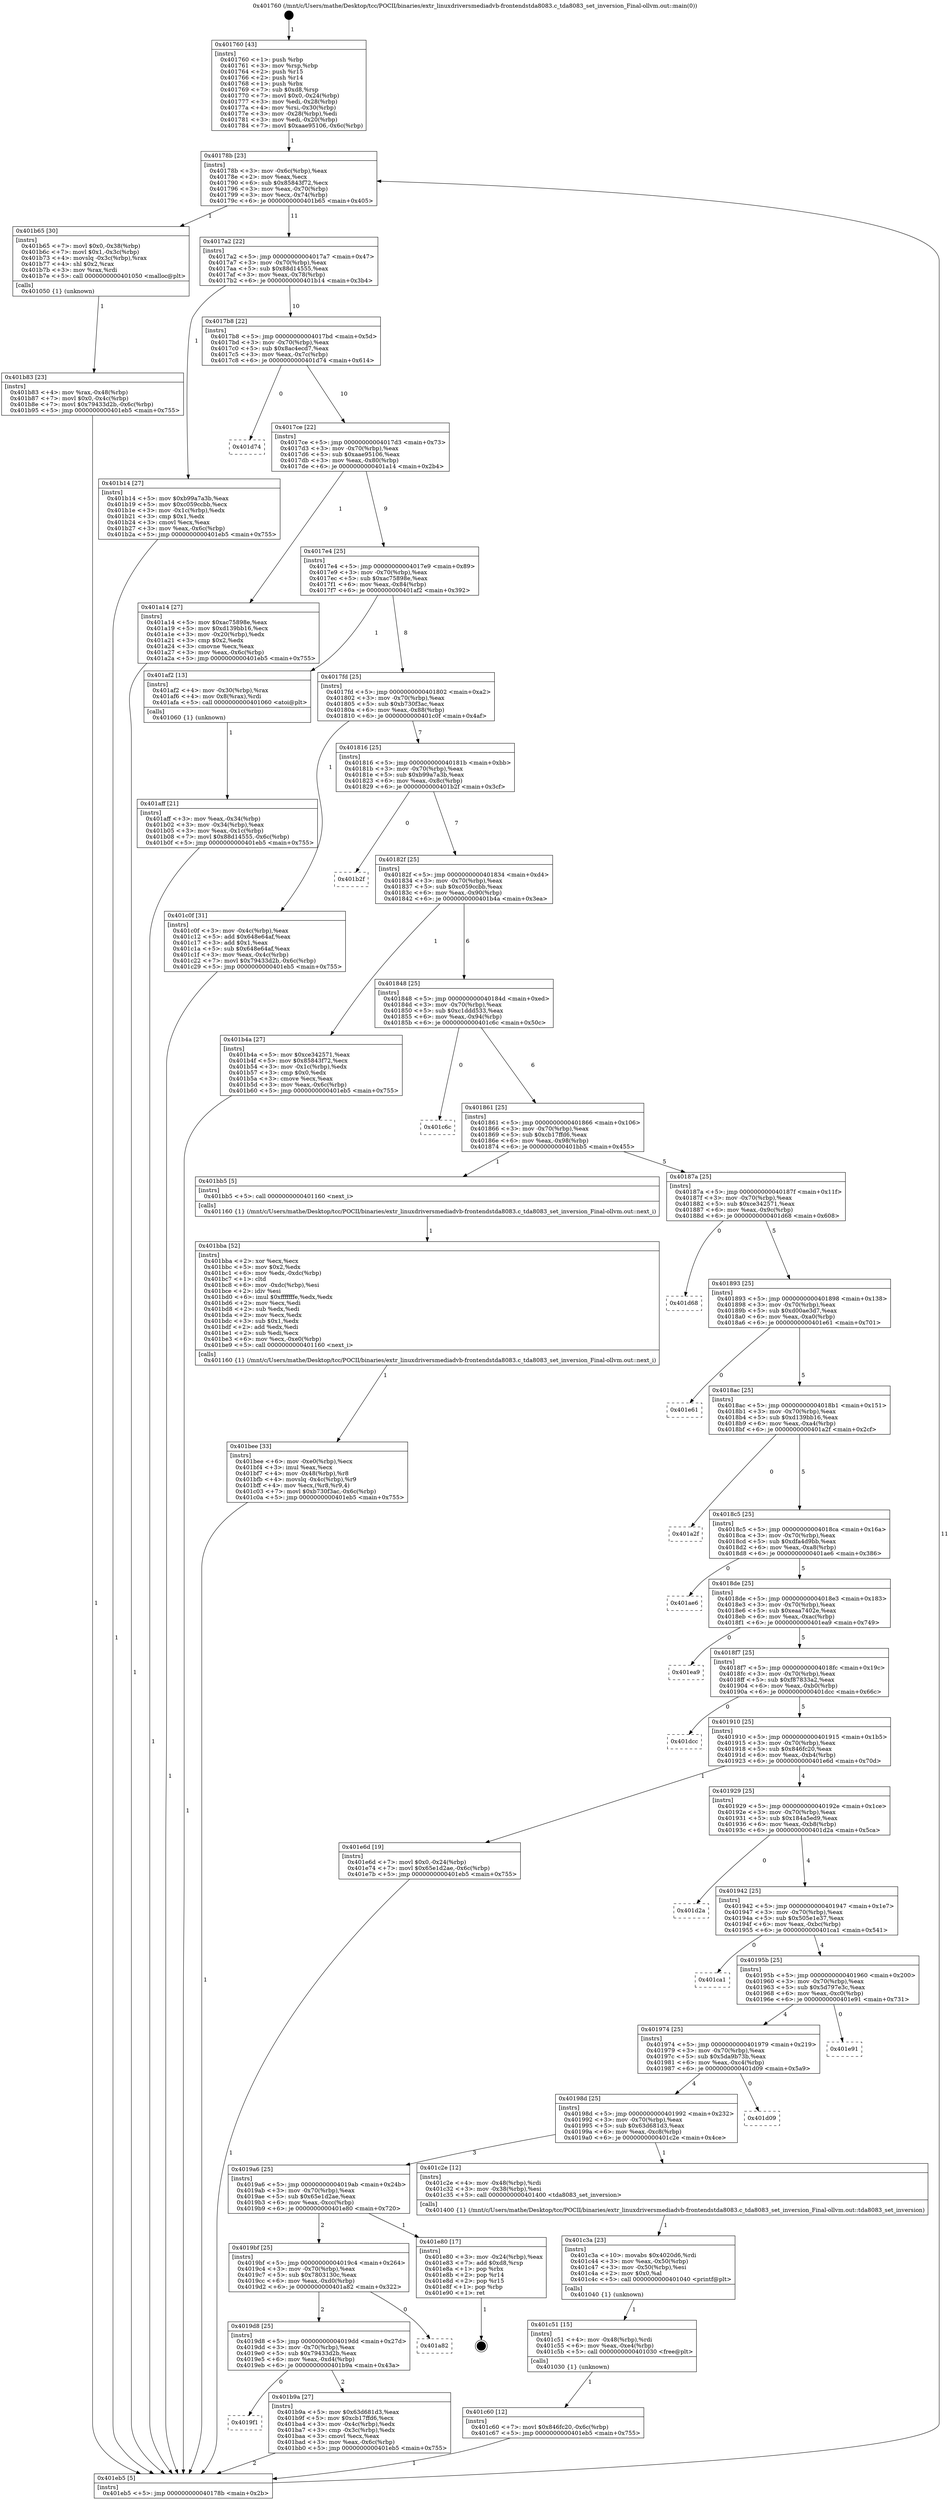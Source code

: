 digraph "0x401760" {
  label = "0x401760 (/mnt/c/Users/mathe/Desktop/tcc/POCII/binaries/extr_linuxdriversmediadvb-frontendstda8083.c_tda8083_set_inversion_Final-ollvm.out::main(0))"
  labelloc = "t"
  node[shape=record]

  Entry [label="",width=0.3,height=0.3,shape=circle,fillcolor=black,style=filled]
  "0x40178b" [label="{
     0x40178b [23]\l
     | [instrs]\l
     &nbsp;&nbsp;0x40178b \<+3\>: mov -0x6c(%rbp),%eax\l
     &nbsp;&nbsp;0x40178e \<+2\>: mov %eax,%ecx\l
     &nbsp;&nbsp;0x401790 \<+6\>: sub $0x85843f72,%ecx\l
     &nbsp;&nbsp;0x401796 \<+3\>: mov %eax,-0x70(%rbp)\l
     &nbsp;&nbsp;0x401799 \<+3\>: mov %ecx,-0x74(%rbp)\l
     &nbsp;&nbsp;0x40179c \<+6\>: je 0000000000401b65 \<main+0x405\>\l
  }"]
  "0x401b65" [label="{
     0x401b65 [30]\l
     | [instrs]\l
     &nbsp;&nbsp;0x401b65 \<+7\>: movl $0x0,-0x38(%rbp)\l
     &nbsp;&nbsp;0x401b6c \<+7\>: movl $0x1,-0x3c(%rbp)\l
     &nbsp;&nbsp;0x401b73 \<+4\>: movslq -0x3c(%rbp),%rax\l
     &nbsp;&nbsp;0x401b77 \<+4\>: shl $0x2,%rax\l
     &nbsp;&nbsp;0x401b7b \<+3\>: mov %rax,%rdi\l
     &nbsp;&nbsp;0x401b7e \<+5\>: call 0000000000401050 \<malloc@plt\>\l
     | [calls]\l
     &nbsp;&nbsp;0x401050 \{1\} (unknown)\l
  }"]
  "0x4017a2" [label="{
     0x4017a2 [22]\l
     | [instrs]\l
     &nbsp;&nbsp;0x4017a2 \<+5\>: jmp 00000000004017a7 \<main+0x47\>\l
     &nbsp;&nbsp;0x4017a7 \<+3\>: mov -0x70(%rbp),%eax\l
     &nbsp;&nbsp;0x4017aa \<+5\>: sub $0x88d14555,%eax\l
     &nbsp;&nbsp;0x4017af \<+3\>: mov %eax,-0x78(%rbp)\l
     &nbsp;&nbsp;0x4017b2 \<+6\>: je 0000000000401b14 \<main+0x3b4\>\l
  }"]
  Exit [label="",width=0.3,height=0.3,shape=circle,fillcolor=black,style=filled,peripheries=2]
  "0x401b14" [label="{
     0x401b14 [27]\l
     | [instrs]\l
     &nbsp;&nbsp;0x401b14 \<+5\>: mov $0xb99a7a3b,%eax\l
     &nbsp;&nbsp;0x401b19 \<+5\>: mov $0xc059ccbb,%ecx\l
     &nbsp;&nbsp;0x401b1e \<+3\>: mov -0x1c(%rbp),%edx\l
     &nbsp;&nbsp;0x401b21 \<+3\>: cmp $0x1,%edx\l
     &nbsp;&nbsp;0x401b24 \<+3\>: cmovl %ecx,%eax\l
     &nbsp;&nbsp;0x401b27 \<+3\>: mov %eax,-0x6c(%rbp)\l
     &nbsp;&nbsp;0x401b2a \<+5\>: jmp 0000000000401eb5 \<main+0x755\>\l
  }"]
  "0x4017b8" [label="{
     0x4017b8 [22]\l
     | [instrs]\l
     &nbsp;&nbsp;0x4017b8 \<+5\>: jmp 00000000004017bd \<main+0x5d\>\l
     &nbsp;&nbsp;0x4017bd \<+3\>: mov -0x70(%rbp),%eax\l
     &nbsp;&nbsp;0x4017c0 \<+5\>: sub $0x8ac4ecd7,%eax\l
     &nbsp;&nbsp;0x4017c5 \<+3\>: mov %eax,-0x7c(%rbp)\l
     &nbsp;&nbsp;0x4017c8 \<+6\>: je 0000000000401d74 \<main+0x614\>\l
  }"]
  "0x401c60" [label="{
     0x401c60 [12]\l
     | [instrs]\l
     &nbsp;&nbsp;0x401c60 \<+7\>: movl $0x846fc20,-0x6c(%rbp)\l
     &nbsp;&nbsp;0x401c67 \<+5\>: jmp 0000000000401eb5 \<main+0x755\>\l
  }"]
  "0x401d74" [label="{
     0x401d74\l
  }", style=dashed]
  "0x4017ce" [label="{
     0x4017ce [22]\l
     | [instrs]\l
     &nbsp;&nbsp;0x4017ce \<+5\>: jmp 00000000004017d3 \<main+0x73\>\l
     &nbsp;&nbsp;0x4017d3 \<+3\>: mov -0x70(%rbp),%eax\l
     &nbsp;&nbsp;0x4017d6 \<+5\>: sub $0xaae95106,%eax\l
     &nbsp;&nbsp;0x4017db \<+3\>: mov %eax,-0x80(%rbp)\l
     &nbsp;&nbsp;0x4017de \<+6\>: je 0000000000401a14 \<main+0x2b4\>\l
  }"]
  "0x401c51" [label="{
     0x401c51 [15]\l
     | [instrs]\l
     &nbsp;&nbsp;0x401c51 \<+4\>: mov -0x48(%rbp),%rdi\l
     &nbsp;&nbsp;0x401c55 \<+6\>: mov %eax,-0xe4(%rbp)\l
     &nbsp;&nbsp;0x401c5b \<+5\>: call 0000000000401030 \<free@plt\>\l
     | [calls]\l
     &nbsp;&nbsp;0x401030 \{1\} (unknown)\l
  }"]
  "0x401a14" [label="{
     0x401a14 [27]\l
     | [instrs]\l
     &nbsp;&nbsp;0x401a14 \<+5\>: mov $0xac75898e,%eax\l
     &nbsp;&nbsp;0x401a19 \<+5\>: mov $0xd139bb16,%ecx\l
     &nbsp;&nbsp;0x401a1e \<+3\>: mov -0x20(%rbp),%edx\l
     &nbsp;&nbsp;0x401a21 \<+3\>: cmp $0x2,%edx\l
     &nbsp;&nbsp;0x401a24 \<+3\>: cmovne %ecx,%eax\l
     &nbsp;&nbsp;0x401a27 \<+3\>: mov %eax,-0x6c(%rbp)\l
     &nbsp;&nbsp;0x401a2a \<+5\>: jmp 0000000000401eb5 \<main+0x755\>\l
  }"]
  "0x4017e4" [label="{
     0x4017e4 [25]\l
     | [instrs]\l
     &nbsp;&nbsp;0x4017e4 \<+5\>: jmp 00000000004017e9 \<main+0x89\>\l
     &nbsp;&nbsp;0x4017e9 \<+3\>: mov -0x70(%rbp),%eax\l
     &nbsp;&nbsp;0x4017ec \<+5\>: sub $0xac75898e,%eax\l
     &nbsp;&nbsp;0x4017f1 \<+6\>: mov %eax,-0x84(%rbp)\l
     &nbsp;&nbsp;0x4017f7 \<+6\>: je 0000000000401af2 \<main+0x392\>\l
  }"]
  "0x401eb5" [label="{
     0x401eb5 [5]\l
     | [instrs]\l
     &nbsp;&nbsp;0x401eb5 \<+5\>: jmp 000000000040178b \<main+0x2b\>\l
  }"]
  "0x401760" [label="{
     0x401760 [43]\l
     | [instrs]\l
     &nbsp;&nbsp;0x401760 \<+1\>: push %rbp\l
     &nbsp;&nbsp;0x401761 \<+3\>: mov %rsp,%rbp\l
     &nbsp;&nbsp;0x401764 \<+2\>: push %r15\l
     &nbsp;&nbsp;0x401766 \<+2\>: push %r14\l
     &nbsp;&nbsp;0x401768 \<+1\>: push %rbx\l
     &nbsp;&nbsp;0x401769 \<+7\>: sub $0xd8,%rsp\l
     &nbsp;&nbsp;0x401770 \<+7\>: movl $0x0,-0x24(%rbp)\l
     &nbsp;&nbsp;0x401777 \<+3\>: mov %edi,-0x28(%rbp)\l
     &nbsp;&nbsp;0x40177a \<+4\>: mov %rsi,-0x30(%rbp)\l
     &nbsp;&nbsp;0x40177e \<+3\>: mov -0x28(%rbp),%edi\l
     &nbsp;&nbsp;0x401781 \<+3\>: mov %edi,-0x20(%rbp)\l
     &nbsp;&nbsp;0x401784 \<+7\>: movl $0xaae95106,-0x6c(%rbp)\l
  }"]
  "0x401c3a" [label="{
     0x401c3a [23]\l
     | [instrs]\l
     &nbsp;&nbsp;0x401c3a \<+10\>: movabs $0x4020d6,%rdi\l
     &nbsp;&nbsp;0x401c44 \<+3\>: mov %eax,-0x50(%rbp)\l
     &nbsp;&nbsp;0x401c47 \<+3\>: mov -0x50(%rbp),%esi\l
     &nbsp;&nbsp;0x401c4a \<+2\>: mov $0x0,%al\l
     &nbsp;&nbsp;0x401c4c \<+5\>: call 0000000000401040 \<printf@plt\>\l
     | [calls]\l
     &nbsp;&nbsp;0x401040 \{1\} (unknown)\l
  }"]
  "0x401af2" [label="{
     0x401af2 [13]\l
     | [instrs]\l
     &nbsp;&nbsp;0x401af2 \<+4\>: mov -0x30(%rbp),%rax\l
     &nbsp;&nbsp;0x401af6 \<+4\>: mov 0x8(%rax),%rdi\l
     &nbsp;&nbsp;0x401afa \<+5\>: call 0000000000401060 \<atoi@plt\>\l
     | [calls]\l
     &nbsp;&nbsp;0x401060 \{1\} (unknown)\l
  }"]
  "0x4017fd" [label="{
     0x4017fd [25]\l
     | [instrs]\l
     &nbsp;&nbsp;0x4017fd \<+5\>: jmp 0000000000401802 \<main+0xa2\>\l
     &nbsp;&nbsp;0x401802 \<+3\>: mov -0x70(%rbp),%eax\l
     &nbsp;&nbsp;0x401805 \<+5\>: sub $0xb730f3ac,%eax\l
     &nbsp;&nbsp;0x40180a \<+6\>: mov %eax,-0x88(%rbp)\l
     &nbsp;&nbsp;0x401810 \<+6\>: je 0000000000401c0f \<main+0x4af\>\l
  }"]
  "0x401aff" [label="{
     0x401aff [21]\l
     | [instrs]\l
     &nbsp;&nbsp;0x401aff \<+3\>: mov %eax,-0x34(%rbp)\l
     &nbsp;&nbsp;0x401b02 \<+3\>: mov -0x34(%rbp),%eax\l
     &nbsp;&nbsp;0x401b05 \<+3\>: mov %eax,-0x1c(%rbp)\l
     &nbsp;&nbsp;0x401b08 \<+7\>: movl $0x88d14555,-0x6c(%rbp)\l
     &nbsp;&nbsp;0x401b0f \<+5\>: jmp 0000000000401eb5 \<main+0x755\>\l
  }"]
  "0x401bee" [label="{
     0x401bee [33]\l
     | [instrs]\l
     &nbsp;&nbsp;0x401bee \<+6\>: mov -0xe0(%rbp),%ecx\l
     &nbsp;&nbsp;0x401bf4 \<+3\>: imul %eax,%ecx\l
     &nbsp;&nbsp;0x401bf7 \<+4\>: mov -0x48(%rbp),%r8\l
     &nbsp;&nbsp;0x401bfb \<+4\>: movslq -0x4c(%rbp),%r9\l
     &nbsp;&nbsp;0x401bff \<+4\>: mov %ecx,(%r8,%r9,4)\l
     &nbsp;&nbsp;0x401c03 \<+7\>: movl $0xb730f3ac,-0x6c(%rbp)\l
     &nbsp;&nbsp;0x401c0a \<+5\>: jmp 0000000000401eb5 \<main+0x755\>\l
  }"]
  "0x401c0f" [label="{
     0x401c0f [31]\l
     | [instrs]\l
     &nbsp;&nbsp;0x401c0f \<+3\>: mov -0x4c(%rbp),%eax\l
     &nbsp;&nbsp;0x401c12 \<+5\>: add $0x648e64af,%eax\l
     &nbsp;&nbsp;0x401c17 \<+3\>: add $0x1,%eax\l
     &nbsp;&nbsp;0x401c1a \<+5\>: sub $0x648e64af,%eax\l
     &nbsp;&nbsp;0x401c1f \<+3\>: mov %eax,-0x4c(%rbp)\l
     &nbsp;&nbsp;0x401c22 \<+7\>: movl $0x79433d2b,-0x6c(%rbp)\l
     &nbsp;&nbsp;0x401c29 \<+5\>: jmp 0000000000401eb5 \<main+0x755\>\l
  }"]
  "0x401816" [label="{
     0x401816 [25]\l
     | [instrs]\l
     &nbsp;&nbsp;0x401816 \<+5\>: jmp 000000000040181b \<main+0xbb\>\l
     &nbsp;&nbsp;0x40181b \<+3\>: mov -0x70(%rbp),%eax\l
     &nbsp;&nbsp;0x40181e \<+5\>: sub $0xb99a7a3b,%eax\l
     &nbsp;&nbsp;0x401823 \<+6\>: mov %eax,-0x8c(%rbp)\l
     &nbsp;&nbsp;0x401829 \<+6\>: je 0000000000401b2f \<main+0x3cf\>\l
  }"]
  "0x401bba" [label="{
     0x401bba [52]\l
     | [instrs]\l
     &nbsp;&nbsp;0x401bba \<+2\>: xor %ecx,%ecx\l
     &nbsp;&nbsp;0x401bbc \<+5\>: mov $0x2,%edx\l
     &nbsp;&nbsp;0x401bc1 \<+6\>: mov %edx,-0xdc(%rbp)\l
     &nbsp;&nbsp;0x401bc7 \<+1\>: cltd\l
     &nbsp;&nbsp;0x401bc8 \<+6\>: mov -0xdc(%rbp),%esi\l
     &nbsp;&nbsp;0x401bce \<+2\>: idiv %esi\l
     &nbsp;&nbsp;0x401bd0 \<+6\>: imul $0xfffffffe,%edx,%edx\l
     &nbsp;&nbsp;0x401bd6 \<+2\>: mov %ecx,%edi\l
     &nbsp;&nbsp;0x401bd8 \<+2\>: sub %edx,%edi\l
     &nbsp;&nbsp;0x401bda \<+2\>: mov %ecx,%edx\l
     &nbsp;&nbsp;0x401bdc \<+3\>: sub $0x1,%edx\l
     &nbsp;&nbsp;0x401bdf \<+2\>: add %edx,%edi\l
     &nbsp;&nbsp;0x401be1 \<+2\>: sub %edi,%ecx\l
     &nbsp;&nbsp;0x401be3 \<+6\>: mov %ecx,-0xe0(%rbp)\l
     &nbsp;&nbsp;0x401be9 \<+5\>: call 0000000000401160 \<next_i\>\l
     | [calls]\l
     &nbsp;&nbsp;0x401160 \{1\} (/mnt/c/Users/mathe/Desktop/tcc/POCII/binaries/extr_linuxdriversmediadvb-frontendstda8083.c_tda8083_set_inversion_Final-ollvm.out::next_i)\l
  }"]
  "0x401b2f" [label="{
     0x401b2f\l
  }", style=dashed]
  "0x40182f" [label="{
     0x40182f [25]\l
     | [instrs]\l
     &nbsp;&nbsp;0x40182f \<+5\>: jmp 0000000000401834 \<main+0xd4\>\l
     &nbsp;&nbsp;0x401834 \<+3\>: mov -0x70(%rbp),%eax\l
     &nbsp;&nbsp;0x401837 \<+5\>: sub $0xc059ccbb,%eax\l
     &nbsp;&nbsp;0x40183c \<+6\>: mov %eax,-0x90(%rbp)\l
     &nbsp;&nbsp;0x401842 \<+6\>: je 0000000000401b4a \<main+0x3ea\>\l
  }"]
  "0x4019f1" [label="{
     0x4019f1\l
  }", style=dashed]
  "0x401b4a" [label="{
     0x401b4a [27]\l
     | [instrs]\l
     &nbsp;&nbsp;0x401b4a \<+5\>: mov $0xce342571,%eax\l
     &nbsp;&nbsp;0x401b4f \<+5\>: mov $0x85843f72,%ecx\l
     &nbsp;&nbsp;0x401b54 \<+3\>: mov -0x1c(%rbp),%edx\l
     &nbsp;&nbsp;0x401b57 \<+3\>: cmp $0x0,%edx\l
     &nbsp;&nbsp;0x401b5a \<+3\>: cmove %ecx,%eax\l
     &nbsp;&nbsp;0x401b5d \<+3\>: mov %eax,-0x6c(%rbp)\l
     &nbsp;&nbsp;0x401b60 \<+5\>: jmp 0000000000401eb5 \<main+0x755\>\l
  }"]
  "0x401848" [label="{
     0x401848 [25]\l
     | [instrs]\l
     &nbsp;&nbsp;0x401848 \<+5\>: jmp 000000000040184d \<main+0xed\>\l
     &nbsp;&nbsp;0x40184d \<+3\>: mov -0x70(%rbp),%eax\l
     &nbsp;&nbsp;0x401850 \<+5\>: sub $0xc1ddd533,%eax\l
     &nbsp;&nbsp;0x401855 \<+6\>: mov %eax,-0x94(%rbp)\l
     &nbsp;&nbsp;0x40185b \<+6\>: je 0000000000401c6c \<main+0x50c\>\l
  }"]
  "0x401b83" [label="{
     0x401b83 [23]\l
     | [instrs]\l
     &nbsp;&nbsp;0x401b83 \<+4\>: mov %rax,-0x48(%rbp)\l
     &nbsp;&nbsp;0x401b87 \<+7\>: movl $0x0,-0x4c(%rbp)\l
     &nbsp;&nbsp;0x401b8e \<+7\>: movl $0x79433d2b,-0x6c(%rbp)\l
     &nbsp;&nbsp;0x401b95 \<+5\>: jmp 0000000000401eb5 \<main+0x755\>\l
  }"]
  "0x401b9a" [label="{
     0x401b9a [27]\l
     | [instrs]\l
     &nbsp;&nbsp;0x401b9a \<+5\>: mov $0x63d681d3,%eax\l
     &nbsp;&nbsp;0x401b9f \<+5\>: mov $0xcb17ffd6,%ecx\l
     &nbsp;&nbsp;0x401ba4 \<+3\>: mov -0x4c(%rbp),%edx\l
     &nbsp;&nbsp;0x401ba7 \<+3\>: cmp -0x3c(%rbp),%edx\l
     &nbsp;&nbsp;0x401baa \<+3\>: cmovl %ecx,%eax\l
     &nbsp;&nbsp;0x401bad \<+3\>: mov %eax,-0x6c(%rbp)\l
     &nbsp;&nbsp;0x401bb0 \<+5\>: jmp 0000000000401eb5 \<main+0x755\>\l
  }"]
  "0x401c6c" [label="{
     0x401c6c\l
  }", style=dashed]
  "0x401861" [label="{
     0x401861 [25]\l
     | [instrs]\l
     &nbsp;&nbsp;0x401861 \<+5\>: jmp 0000000000401866 \<main+0x106\>\l
     &nbsp;&nbsp;0x401866 \<+3\>: mov -0x70(%rbp),%eax\l
     &nbsp;&nbsp;0x401869 \<+5\>: sub $0xcb17ffd6,%eax\l
     &nbsp;&nbsp;0x40186e \<+6\>: mov %eax,-0x98(%rbp)\l
     &nbsp;&nbsp;0x401874 \<+6\>: je 0000000000401bb5 \<main+0x455\>\l
  }"]
  "0x4019d8" [label="{
     0x4019d8 [25]\l
     | [instrs]\l
     &nbsp;&nbsp;0x4019d8 \<+5\>: jmp 00000000004019dd \<main+0x27d\>\l
     &nbsp;&nbsp;0x4019dd \<+3\>: mov -0x70(%rbp),%eax\l
     &nbsp;&nbsp;0x4019e0 \<+5\>: sub $0x79433d2b,%eax\l
     &nbsp;&nbsp;0x4019e5 \<+6\>: mov %eax,-0xd4(%rbp)\l
     &nbsp;&nbsp;0x4019eb \<+6\>: je 0000000000401b9a \<main+0x43a\>\l
  }"]
  "0x401bb5" [label="{
     0x401bb5 [5]\l
     | [instrs]\l
     &nbsp;&nbsp;0x401bb5 \<+5\>: call 0000000000401160 \<next_i\>\l
     | [calls]\l
     &nbsp;&nbsp;0x401160 \{1\} (/mnt/c/Users/mathe/Desktop/tcc/POCII/binaries/extr_linuxdriversmediadvb-frontendstda8083.c_tda8083_set_inversion_Final-ollvm.out::next_i)\l
  }"]
  "0x40187a" [label="{
     0x40187a [25]\l
     | [instrs]\l
     &nbsp;&nbsp;0x40187a \<+5\>: jmp 000000000040187f \<main+0x11f\>\l
     &nbsp;&nbsp;0x40187f \<+3\>: mov -0x70(%rbp),%eax\l
     &nbsp;&nbsp;0x401882 \<+5\>: sub $0xce342571,%eax\l
     &nbsp;&nbsp;0x401887 \<+6\>: mov %eax,-0x9c(%rbp)\l
     &nbsp;&nbsp;0x40188d \<+6\>: je 0000000000401d68 \<main+0x608\>\l
  }"]
  "0x401a82" [label="{
     0x401a82\l
  }", style=dashed]
  "0x401d68" [label="{
     0x401d68\l
  }", style=dashed]
  "0x401893" [label="{
     0x401893 [25]\l
     | [instrs]\l
     &nbsp;&nbsp;0x401893 \<+5\>: jmp 0000000000401898 \<main+0x138\>\l
     &nbsp;&nbsp;0x401898 \<+3\>: mov -0x70(%rbp),%eax\l
     &nbsp;&nbsp;0x40189b \<+5\>: sub $0xd00ae3d7,%eax\l
     &nbsp;&nbsp;0x4018a0 \<+6\>: mov %eax,-0xa0(%rbp)\l
     &nbsp;&nbsp;0x4018a6 \<+6\>: je 0000000000401e61 \<main+0x701\>\l
  }"]
  "0x4019bf" [label="{
     0x4019bf [25]\l
     | [instrs]\l
     &nbsp;&nbsp;0x4019bf \<+5\>: jmp 00000000004019c4 \<main+0x264\>\l
     &nbsp;&nbsp;0x4019c4 \<+3\>: mov -0x70(%rbp),%eax\l
     &nbsp;&nbsp;0x4019c7 \<+5\>: sub $0x7803130c,%eax\l
     &nbsp;&nbsp;0x4019cc \<+6\>: mov %eax,-0xd0(%rbp)\l
     &nbsp;&nbsp;0x4019d2 \<+6\>: je 0000000000401a82 \<main+0x322\>\l
  }"]
  "0x401e61" [label="{
     0x401e61\l
  }", style=dashed]
  "0x4018ac" [label="{
     0x4018ac [25]\l
     | [instrs]\l
     &nbsp;&nbsp;0x4018ac \<+5\>: jmp 00000000004018b1 \<main+0x151\>\l
     &nbsp;&nbsp;0x4018b1 \<+3\>: mov -0x70(%rbp),%eax\l
     &nbsp;&nbsp;0x4018b4 \<+5\>: sub $0xd139bb16,%eax\l
     &nbsp;&nbsp;0x4018b9 \<+6\>: mov %eax,-0xa4(%rbp)\l
     &nbsp;&nbsp;0x4018bf \<+6\>: je 0000000000401a2f \<main+0x2cf\>\l
  }"]
  "0x401e80" [label="{
     0x401e80 [17]\l
     | [instrs]\l
     &nbsp;&nbsp;0x401e80 \<+3\>: mov -0x24(%rbp),%eax\l
     &nbsp;&nbsp;0x401e83 \<+7\>: add $0xd8,%rsp\l
     &nbsp;&nbsp;0x401e8a \<+1\>: pop %rbx\l
     &nbsp;&nbsp;0x401e8b \<+2\>: pop %r14\l
     &nbsp;&nbsp;0x401e8d \<+2\>: pop %r15\l
     &nbsp;&nbsp;0x401e8f \<+1\>: pop %rbp\l
     &nbsp;&nbsp;0x401e90 \<+1\>: ret\l
  }"]
  "0x401a2f" [label="{
     0x401a2f\l
  }", style=dashed]
  "0x4018c5" [label="{
     0x4018c5 [25]\l
     | [instrs]\l
     &nbsp;&nbsp;0x4018c5 \<+5\>: jmp 00000000004018ca \<main+0x16a\>\l
     &nbsp;&nbsp;0x4018ca \<+3\>: mov -0x70(%rbp),%eax\l
     &nbsp;&nbsp;0x4018cd \<+5\>: sub $0xdfa4d9bb,%eax\l
     &nbsp;&nbsp;0x4018d2 \<+6\>: mov %eax,-0xa8(%rbp)\l
     &nbsp;&nbsp;0x4018d8 \<+6\>: je 0000000000401ae6 \<main+0x386\>\l
  }"]
  "0x4019a6" [label="{
     0x4019a6 [25]\l
     | [instrs]\l
     &nbsp;&nbsp;0x4019a6 \<+5\>: jmp 00000000004019ab \<main+0x24b\>\l
     &nbsp;&nbsp;0x4019ab \<+3\>: mov -0x70(%rbp),%eax\l
     &nbsp;&nbsp;0x4019ae \<+5\>: sub $0x65e1d2ae,%eax\l
     &nbsp;&nbsp;0x4019b3 \<+6\>: mov %eax,-0xcc(%rbp)\l
     &nbsp;&nbsp;0x4019b9 \<+6\>: je 0000000000401e80 \<main+0x720\>\l
  }"]
  "0x401ae6" [label="{
     0x401ae6\l
  }", style=dashed]
  "0x4018de" [label="{
     0x4018de [25]\l
     | [instrs]\l
     &nbsp;&nbsp;0x4018de \<+5\>: jmp 00000000004018e3 \<main+0x183\>\l
     &nbsp;&nbsp;0x4018e3 \<+3\>: mov -0x70(%rbp),%eax\l
     &nbsp;&nbsp;0x4018e6 \<+5\>: sub $0xeaa7402e,%eax\l
     &nbsp;&nbsp;0x4018eb \<+6\>: mov %eax,-0xac(%rbp)\l
     &nbsp;&nbsp;0x4018f1 \<+6\>: je 0000000000401ea9 \<main+0x749\>\l
  }"]
  "0x401c2e" [label="{
     0x401c2e [12]\l
     | [instrs]\l
     &nbsp;&nbsp;0x401c2e \<+4\>: mov -0x48(%rbp),%rdi\l
     &nbsp;&nbsp;0x401c32 \<+3\>: mov -0x38(%rbp),%esi\l
     &nbsp;&nbsp;0x401c35 \<+5\>: call 0000000000401400 \<tda8083_set_inversion\>\l
     | [calls]\l
     &nbsp;&nbsp;0x401400 \{1\} (/mnt/c/Users/mathe/Desktop/tcc/POCII/binaries/extr_linuxdriversmediadvb-frontendstda8083.c_tda8083_set_inversion_Final-ollvm.out::tda8083_set_inversion)\l
  }"]
  "0x401ea9" [label="{
     0x401ea9\l
  }", style=dashed]
  "0x4018f7" [label="{
     0x4018f7 [25]\l
     | [instrs]\l
     &nbsp;&nbsp;0x4018f7 \<+5\>: jmp 00000000004018fc \<main+0x19c\>\l
     &nbsp;&nbsp;0x4018fc \<+3\>: mov -0x70(%rbp),%eax\l
     &nbsp;&nbsp;0x4018ff \<+5\>: sub $0xf87833a2,%eax\l
     &nbsp;&nbsp;0x401904 \<+6\>: mov %eax,-0xb0(%rbp)\l
     &nbsp;&nbsp;0x40190a \<+6\>: je 0000000000401dcc \<main+0x66c\>\l
  }"]
  "0x40198d" [label="{
     0x40198d [25]\l
     | [instrs]\l
     &nbsp;&nbsp;0x40198d \<+5\>: jmp 0000000000401992 \<main+0x232\>\l
     &nbsp;&nbsp;0x401992 \<+3\>: mov -0x70(%rbp),%eax\l
     &nbsp;&nbsp;0x401995 \<+5\>: sub $0x63d681d3,%eax\l
     &nbsp;&nbsp;0x40199a \<+6\>: mov %eax,-0xc8(%rbp)\l
     &nbsp;&nbsp;0x4019a0 \<+6\>: je 0000000000401c2e \<main+0x4ce\>\l
  }"]
  "0x401dcc" [label="{
     0x401dcc\l
  }", style=dashed]
  "0x401910" [label="{
     0x401910 [25]\l
     | [instrs]\l
     &nbsp;&nbsp;0x401910 \<+5\>: jmp 0000000000401915 \<main+0x1b5\>\l
     &nbsp;&nbsp;0x401915 \<+3\>: mov -0x70(%rbp),%eax\l
     &nbsp;&nbsp;0x401918 \<+5\>: sub $0x846fc20,%eax\l
     &nbsp;&nbsp;0x40191d \<+6\>: mov %eax,-0xb4(%rbp)\l
     &nbsp;&nbsp;0x401923 \<+6\>: je 0000000000401e6d \<main+0x70d\>\l
  }"]
  "0x401d09" [label="{
     0x401d09\l
  }", style=dashed]
  "0x401e6d" [label="{
     0x401e6d [19]\l
     | [instrs]\l
     &nbsp;&nbsp;0x401e6d \<+7\>: movl $0x0,-0x24(%rbp)\l
     &nbsp;&nbsp;0x401e74 \<+7\>: movl $0x65e1d2ae,-0x6c(%rbp)\l
     &nbsp;&nbsp;0x401e7b \<+5\>: jmp 0000000000401eb5 \<main+0x755\>\l
  }"]
  "0x401929" [label="{
     0x401929 [25]\l
     | [instrs]\l
     &nbsp;&nbsp;0x401929 \<+5\>: jmp 000000000040192e \<main+0x1ce\>\l
     &nbsp;&nbsp;0x40192e \<+3\>: mov -0x70(%rbp),%eax\l
     &nbsp;&nbsp;0x401931 \<+5\>: sub $0x184a5ed9,%eax\l
     &nbsp;&nbsp;0x401936 \<+6\>: mov %eax,-0xb8(%rbp)\l
     &nbsp;&nbsp;0x40193c \<+6\>: je 0000000000401d2a \<main+0x5ca\>\l
  }"]
  "0x401974" [label="{
     0x401974 [25]\l
     | [instrs]\l
     &nbsp;&nbsp;0x401974 \<+5\>: jmp 0000000000401979 \<main+0x219\>\l
     &nbsp;&nbsp;0x401979 \<+3\>: mov -0x70(%rbp),%eax\l
     &nbsp;&nbsp;0x40197c \<+5\>: sub $0x5da9b73b,%eax\l
     &nbsp;&nbsp;0x401981 \<+6\>: mov %eax,-0xc4(%rbp)\l
     &nbsp;&nbsp;0x401987 \<+6\>: je 0000000000401d09 \<main+0x5a9\>\l
  }"]
  "0x401d2a" [label="{
     0x401d2a\l
  }", style=dashed]
  "0x401942" [label="{
     0x401942 [25]\l
     | [instrs]\l
     &nbsp;&nbsp;0x401942 \<+5\>: jmp 0000000000401947 \<main+0x1e7\>\l
     &nbsp;&nbsp;0x401947 \<+3\>: mov -0x70(%rbp),%eax\l
     &nbsp;&nbsp;0x40194a \<+5\>: sub $0x505e1e37,%eax\l
     &nbsp;&nbsp;0x40194f \<+6\>: mov %eax,-0xbc(%rbp)\l
     &nbsp;&nbsp;0x401955 \<+6\>: je 0000000000401ca1 \<main+0x541\>\l
  }"]
  "0x401e91" [label="{
     0x401e91\l
  }", style=dashed]
  "0x401ca1" [label="{
     0x401ca1\l
  }", style=dashed]
  "0x40195b" [label="{
     0x40195b [25]\l
     | [instrs]\l
     &nbsp;&nbsp;0x40195b \<+5\>: jmp 0000000000401960 \<main+0x200\>\l
     &nbsp;&nbsp;0x401960 \<+3\>: mov -0x70(%rbp),%eax\l
     &nbsp;&nbsp;0x401963 \<+5\>: sub $0x5d797e3c,%eax\l
     &nbsp;&nbsp;0x401968 \<+6\>: mov %eax,-0xc0(%rbp)\l
     &nbsp;&nbsp;0x40196e \<+6\>: je 0000000000401e91 \<main+0x731\>\l
  }"]
  Entry -> "0x401760" [label=" 1"]
  "0x40178b" -> "0x401b65" [label=" 1"]
  "0x40178b" -> "0x4017a2" [label=" 11"]
  "0x401e80" -> Exit [label=" 1"]
  "0x4017a2" -> "0x401b14" [label=" 1"]
  "0x4017a2" -> "0x4017b8" [label=" 10"]
  "0x401e6d" -> "0x401eb5" [label=" 1"]
  "0x4017b8" -> "0x401d74" [label=" 0"]
  "0x4017b8" -> "0x4017ce" [label=" 10"]
  "0x401c60" -> "0x401eb5" [label=" 1"]
  "0x4017ce" -> "0x401a14" [label=" 1"]
  "0x4017ce" -> "0x4017e4" [label=" 9"]
  "0x401a14" -> "0x401eb5" [label=" 1"]
  "0x401760" -> "0x40178b" [label=" 1"]
  "0x401eb5" -> "0x40178b" [label=" 11"]
  "0x401c51" -> "0x401c60" [label=" 1"]
  "0x4017e4" -> "0x401af2" [label=" 1"]
  "0x4017e4" -> "0x4017fd" [label=" 8"]
  "0x401af2" -> "0x401aff" [label=" 1"]
  "0x401aff" -> "0x401eb5" [label=" 1"]
  "0x401b14" -> "0x401eb5" [label=" 1"]
  "0x401c3a" -> "0x401c51" [label=" 1"]
  "0x4017fd" -> "0x401c0f" [label=" 1"]
  "0x4017fd" -> "0x401816" [label=" 7"]
  "0x401c2e" -> "0x401c3a" [label=" 1"]
  "0x401816" -> "0x401b2f" [label=" 0"]
  "0x401816" -> "0x40182f" [label=" 7"]
  "0x401c0f" -> "0x401eb5" [label=" 1"]
  "0x40182f" -> "0x401b4a" [label=" 1"]
  "0x40182f" -> "0x401848" [label=" 6"]
  "0x401b4a" -> "0x401eb5" [label=" 1"]
  "0x401b65" -> "0x401b83" [label=" 1"]
  "0x401b83" -> "0x401eb5" [label=" 1"]
  "0x401bee" -> "0x401eb5" [label=" 1"]
  "0x401848" -> "0x401c6c" [label=" 0"]
  "0x401848" -> "0x401861" [label=" 6"]
  "0x401bba" -> "0x401bee" [label=" 1"]
  "0x401861" -> "0x401bb5" [label=" 1"]
  "0x401861" -> "0x40187a" [label=" 5"]
  "0x401b9a" -> "0x401eb5" [label=" 2"]
  "0x40187a" -> "0x401d68" [label=" 0"]
  "0x40187a" -> "0x401893" [label=" 5"]
  "0x4019d8" -> "0x4019f1" [label=" 0"]
  "0x401893" -> "0x401e61" [label=" 0"]
  "0x401893" -> "0x4018ac" [label=" 5"]
  "0x401bb5" -> "0x401bba" [label=" 1"]
  "0x4018ac" -> "0x401a2f" [label=" 0"]
  "0x4018ac" -> "0x4018c5" [label=" 5"]
  "0x4019bf" -> "0x4019d8" [label=" 2"]
  "0x4018c5" -> "0x401ae6" [label=" 0"]
  "0x4018c5" -> "0x4018de" [label=" 5"]
  "0x4019d8" -> "0x401b9a" [label=" 2"]
  "0x4018de" -> "0x401ea9" [label=" 0"]
  "0x4018de" -> "0x4018f7" [label=" 5"]
  "0x4019a6" -> "0x4019bf" [label=" 2"]
  "0x4018f7" -> "0x401dcc" [label=" 0"]
  "0x4018f7" -> "0x401910" [label=" 5"]
  "0x4019bf" -> "0x401a82" [label=" 0"]
  "0x401910" -> "0x401e6d" [label=" 1"]
  "0x401910" -> "0x401929" [label=" 4"]
  "0x40198d" -> "0x4019a6" [label=" 3"]
  "0x401929" -> "0x401d2a" [label=" 0"]
  "0x401929" -> "0x401942" [label=" 4"]
  "0x4019a6" -> "0x401e80" [label=" 1"]
  "0x401942" -> "0x401ca1" [label=" 0"]
  "0x401942" -> "0x40195b" [label=" 4"]
  "0x401974" -> "0x40198d" [label=" 4"]
  "0x40195b" -> "0x401e91" [label=" 0"]
  "0x40195b" -> "0x401974" [label=" 4"]
  "0x40198d" -> "0x401c2e" [label=" 1"]
  "0x401974" -> "0x401d09" [label=" 0"]
}
